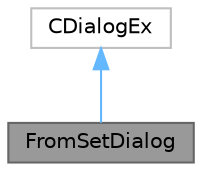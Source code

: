 digraph "FromSetDialog"
{
 // LATEX_PDF_SIZE
  bgcolor="transparent";
  edge [fontname=Helvetica,fontsize=10,labelfontname=Helvetica,labelfontsize=10];
  node [fontname=Helvetica,fontsize=10,shape=box,height=0.2,width=0.4];
  Node1 [id="Node000001",label="FromSetDialog",height=0.2,width=0.4,color="gray40", fillcolor="grey60", style="filled", fontcolor="black",tooltip="Диалог для управления и выбора наборов формул и сущностей."];
  Node2 -> Node1 [id="edge1_Node000001_Node000002",dir="back",color="steelblue1",style="solid",tooltip=" "];
  Node2 [id="Node000002",label="CDialogEx",height=0.2,width=0.4,color="grey75", fillcolor="white", style="filled",tooltip=" "];
}
